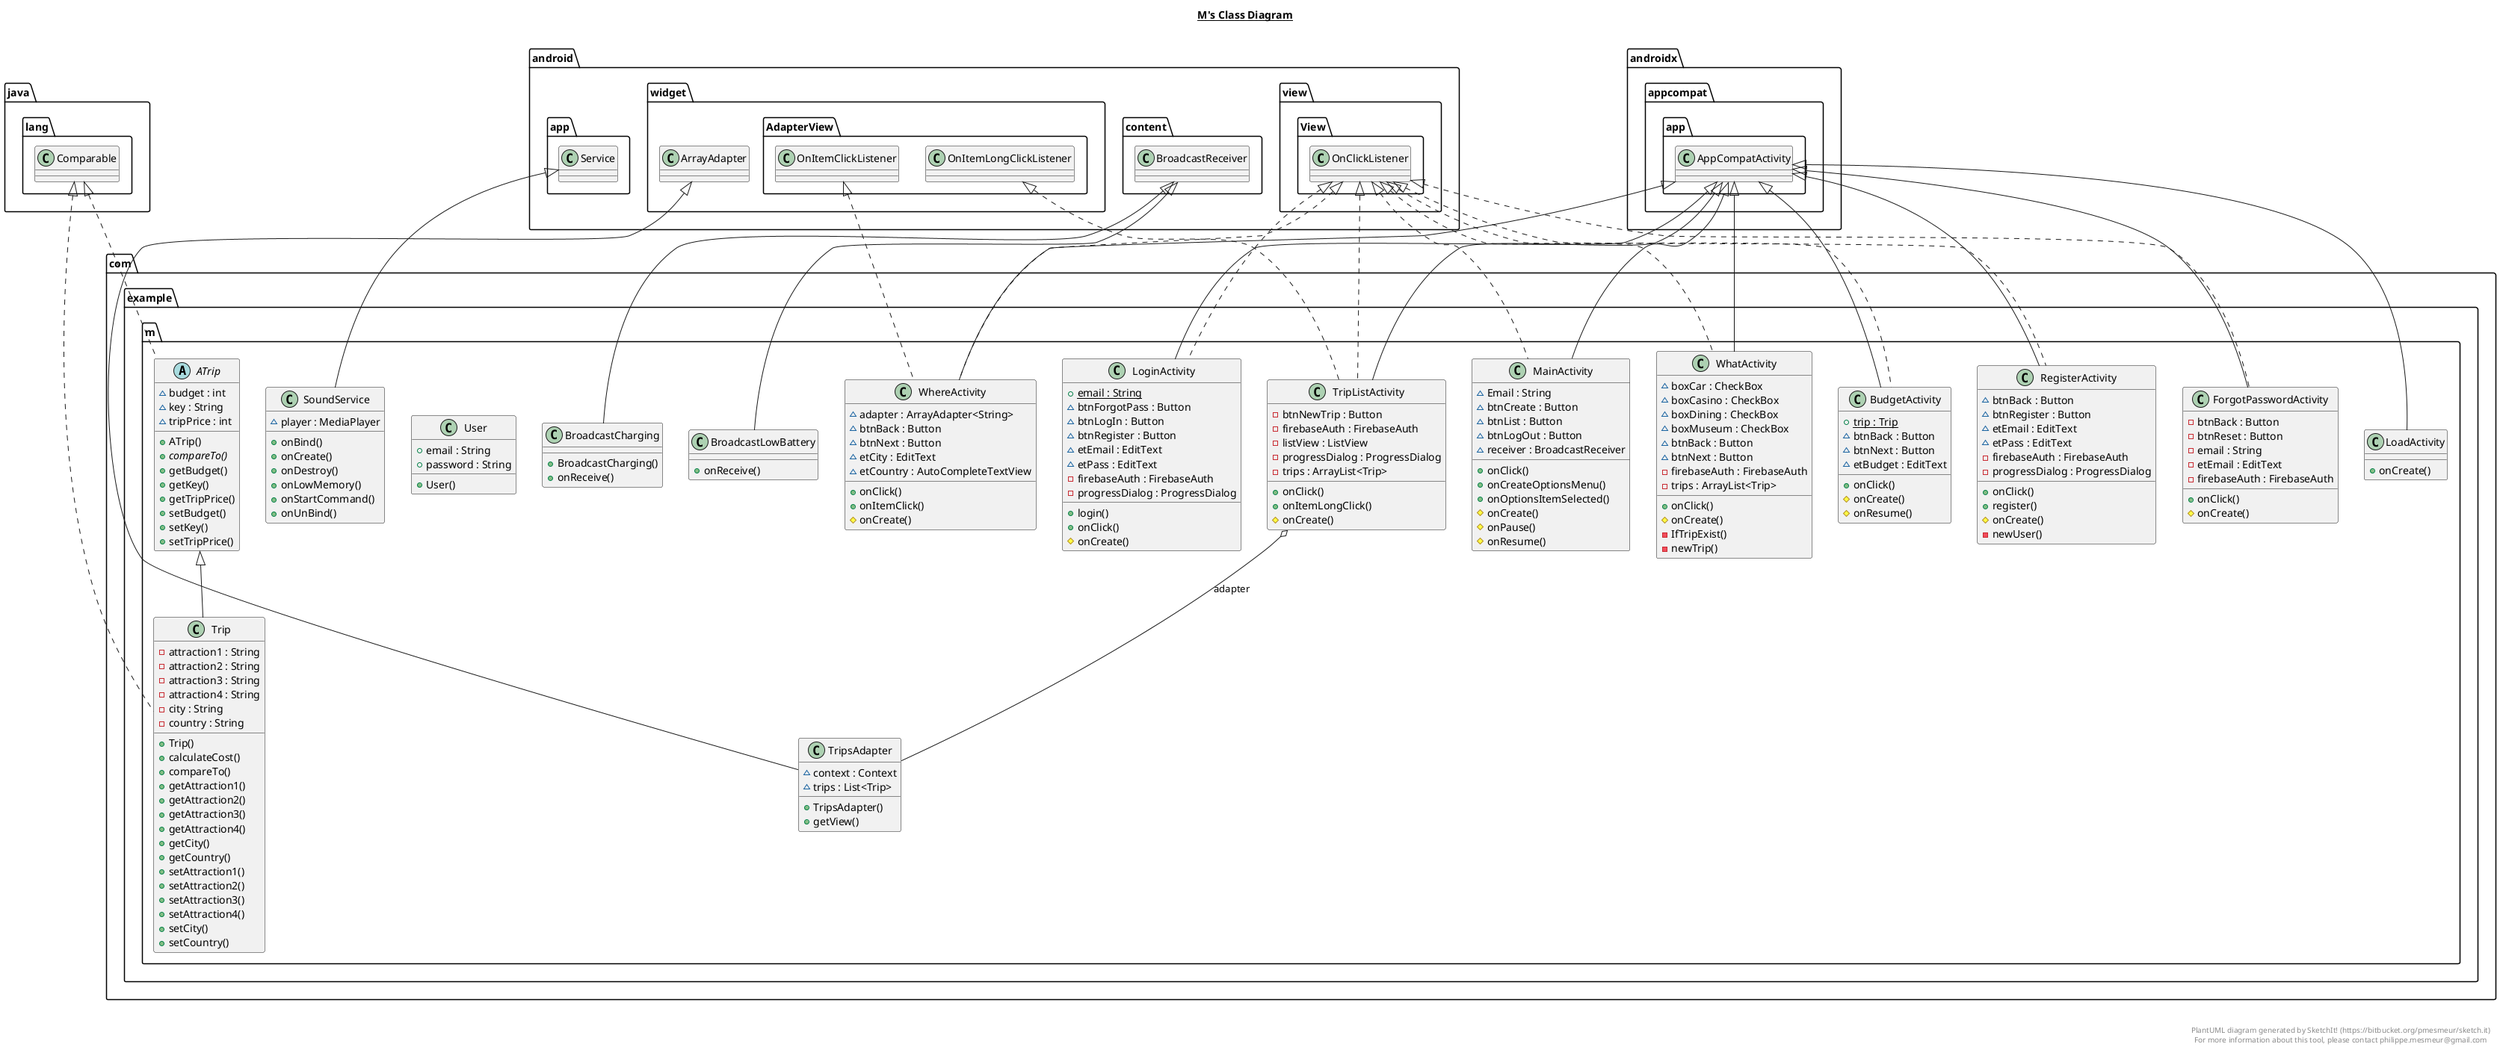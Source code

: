 @startuml

title __M's Class Diagram__\n

  namespace com.example.m {
    abstract class com.example.m.ATrip {
        ~ budget : int
        ~ key : String
        ~ tripPrice : int
        + ATrip()
        {abstract} + compareTo()
        + getBudget()
        + getKey()
        + getTripPrice()
        + setBudget()
        + setKey()
        + setTripPrice()
    }
  }
  

  namespace com.example.m {
    class com.example.m.BroadcastCharging {
        + BroadcastCharging()
        + onReceive()
    }
  }
  

  namespace com.example.m {
    class com.example.m.BroadcastLowBattery {
        + onReceive()
    }
  }
  

  namespace com.example.m {
    class com.example.m.BudgetActivity {
        {static} + trip : Trip
        ~ btnBack : Button
        ~ btnNext : Button
        ~ etBudget : EditText
        + onClick()
        # onCreate()
        # onResume()
    }
  }
  

  namespace com.example.m {
    class com.example.m.ForgotPasswordActivity {
        - btnBack : Button
        - btnReset : Button
        - email : String
        - etEmail : EditText
        - firebaseAuth : FirebaseAuth
        + onClick()
        # onCreate()
    }
  }
  

  namespace com.example.m {
    class com.example.m.LoadActivity {
        + onCreate()
    }
  }
  

  namespace com.example.m {
    class com.example.m.LoginActivity {
        {static} + email : String
        ~ btnForgotPass : Button
        ~ btnLogIn : Button
        ~ btnRegister : Button
        ~ etEmail : EditText
        ~ etPass : EditText
        - firebaseAuth : FirebaseAuth
        - progressDialog : ProgressDialog
        + login()
        + onClick()
        # onCreate()
    }
  }
  

  namespace com.example.m {
    class com.example.m.MainActivity {
        ~ Email : String
        ~ btnCreate : Button
        ~ btnList : Button
        ~ btnLogOut : Button
        ~ receiver : BroadcastReceiver
        + onClick()
        + onCreateOptionsMenu()
        + onOptionsItemSelected()
        # onCreate()
        # onPause()
        # onResume()
    }
  }
  

  namespace com.example.m {
    class com.example.m.RegisterActivity {
        ~ btnBack : Button
        ~ btnRegister : Button
        ~ etEmail : EditText
        ~ etPass : EditText
        - firebaseAuth : FirebaseAuth
        - progressDialog : ProgressDialog
        + onClick()
        + register()
        # onCreate()
        - newUser()
    }
  }
  

  namespace com.example.m {
    class com.example.m.SoundService {
        ~ player : MediaPlayer
        + onBind()
        + onCreate()
        + onDestroy()
        + onLowMemory()
        + onStartCommand()
        + onUnBind()
    }
  }
  

  namespace com.example.m {
    class com.example.m.Trip {
        - attraction1 : String
        - attraction2 : String
        - attraction3 : String
        - attraction4 : String
        - city : String
        - country : String
        + Trip()
        + calculateCost()
        + compareTo()
        + getAttraction1()
        + getAttraction2()
        + getAttraction3()
        + getAttraction4()
        + getCity()
        + getCountry()
        + setAttraction1()
        + setAttraction2()
        + setAttraction3()
        + setAttraction4()
        + setCity()
        + setCountry()
    }
  }
  

  namespace com.example.m {
    class com.example.m.TripListActivity {
        - btnNewTrip : Button
        - firebaseAuth : FirebaseAuth
        - listView : ListView
        - progressDialog : ProgressDialog
        - trips : ArrayList<Trip>
        + onClick()
        + onItemLongClick()
        # onCreate()
    }
  }
  

  namespace com.example.m {
    class com.example.m.TripsAdapter {
        ~ context : Context
        ~ trips : List<Trip>
        + TripsAdapter()
        + getView()
    }
  }
  

  namespace com.example.m {
    class com.example.m.User {
        + email : String
        + password : String
        + User()
    }
  }
  

  namespace com.example.m {
    class com.example.m.WhatActivity {
        ~ boxCar : CheckBox
        ~ boxCasino : CheckBox
        ~ boxDining : CheckBox
        ~ boxMuseum : CheckBox
        ~ btnBack : Button
        ~ btnNext : Button
        - firebaseAuth : FirebaseAuth
        - trips : ArrayList<Trip>
        + onClick()
        # onCreate()
        - IfTripExist()
        - newTrip()
    }
  }
  

  namespace com.example.m {
    class com.example.m.WhereActivity {
        ~ adapter : ArrayAdapter<String>
        ~ btnBack : Button
        ~ btnNext : Button
        ~ etCity : EditText
        ~ etCountry : AutoCompleteTextView
        + onClick()
        + onItemClick()
        # onCreate()
    }
  }
  

  com.example.m.ATrip .up.|> java.lang.Comparable
  com.example.m.BroadcastCharging -up-|> android.content.BroadcastReceiver
  com.example.m.BroadcastLowBattery -up-|> android.content.BroadcastReceiver
  com.example.m.BudgetActivity .up.|> android.view.View.OnClickListener
  com.example.m.BudgetActivity -up-|> androidx.appcompat.app.AppCompatActivity
  com.example.m.ForgotPasswordActivity .up.|> android.view.View.OnClickListener
  com.example.m.ForgotPasswordActivity -up-|> androidx.appcompat.app.AppCompatActivity
  com.example.m.LoadActivity -up-|> androidx.appcompat.app.AppCompatActivity
  com.example.m.LoginActivity .up.|> android.view.View.OnClickListener
  com.example.m.LoginActivity -up-|> androidx.appcompat.app.AppCompatActivity
  com.example.m.MainActivity .up.|> android.view.View.OnClickListener
  com.example.m.MainActivity -up-|> androidx.appcompat.app.AppCompatActivity
  com.example.m.RegisterActivity .up.|> android.view.View.OnClickListener
  com.example.m.RegisterActivity -up-|> androidx.appcompat.app.AppCompatActivity
  com.example.m.SoundService -up-|> android.app.Service
  com.example.m.Trip .up.|> java.lang.Comparable
  com.example.m.Trip -up-|> com.example.m.ATrip
  com.example.m.TripListActivity .up.|> android.view.View.OnClickListener
  com.example.m.TripListActivity .up.|> android.widget.AdapterView.OnItemLongClickListener
  com.example.m.TripListActivity -up-|> androidx.appcompat.app.AppCompatActivity
  com.example.m.TripListActivity o-- com.example.m.TripsAdapter : adapter
  com.example.m.TripsAdapter -up-|> android.widget.ArrayAdapter
  com.example.m.WhatActivity .up.|> android.view.View.OnClickListener
  com.example.m.WhatActivity -up-|> androidx.appcompat.app.AppCompatActivity
  com.example.m.WhereActivity .up.|> android.view.View.OnClickListener
  com.example.m.WhereActivity .up.|> android.widget.AdapterView.OnItemClickListener
  com.example.m.WhereActivity -up-|> androidx.appcompat.app.AppCompatActivity


right footer


PlantUML diagram generated by SketchIt! (https://bitbucket.org/pmesmeur/sketch.it)
For more information about this tool, please contact philippe.mesmeur@gmail.com
endfooter

@enduml
